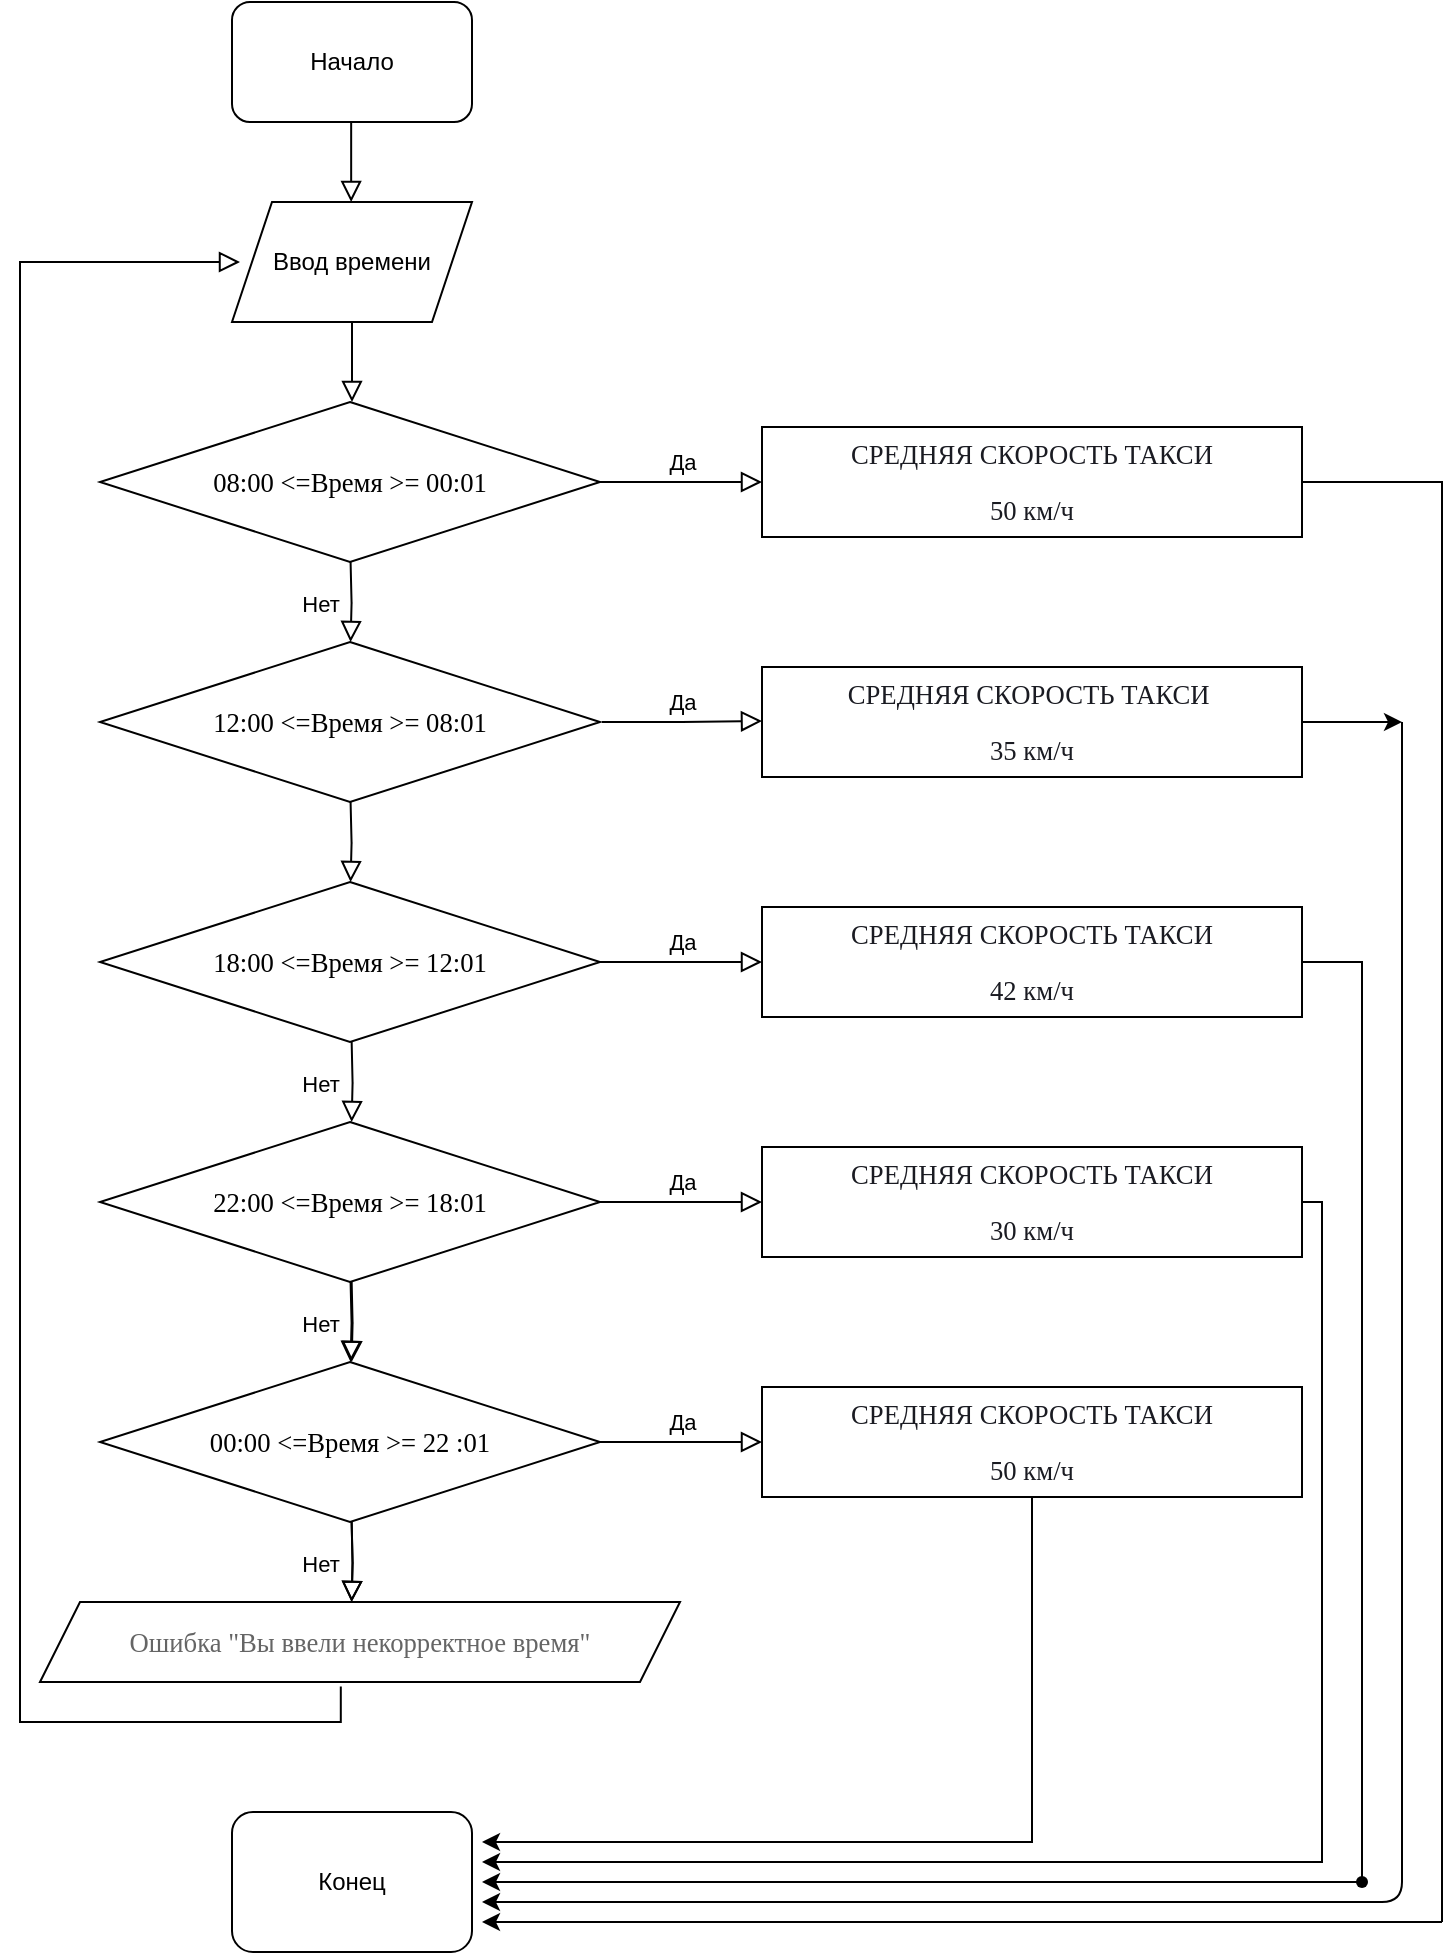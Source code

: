 <mxfile version="14.8.4" type="google"><diagram id="C5RBs43oDa-KdzZeNtuy" name="Page-1"><mxGraphModel dx="2012" dy="1804" grid="1" gridSize="10" guides="1" tooltips="1" connect="1" arrows="1" fold="1" page="1" pageScale="1" pageWidth="827" pageHeight="1169" math="0" shadow="0"><root><mxCell id="WIyWlLk6GJQsqaUBKTNV-0"/><mxCell id="WIyWlLk6GJQsqaUBKTNV-1" parent="WIyWlLk6GJQsqaUBKTNV-0"/><mxCell id="WIyWlLk6GJQsqaUBKTNV-2" value="" style="rounded=0;html=1;jettySize=auto;orthogonalLoop=1;fontSize=11;endArrow=block;endFill=0;endSize=8;strokeWidth=1;shadow=0;labelBackgroundColor=none;edgeStyle=orthogonalEdgeStyle;entryX=0.5;entryY=0;entryDx=0;entryDy=0;" parent="WIyWlLk6GJQsqaUBKTNV-1" source="CdysnhXKH3ZzlmwnbnDo-0" edge="1"><mxGeometry relative="1" as="geometry"><mxPoint x="295" y="60" as="sourcePoint"/><mxPoint x="166" y="180" as="targetPoint"/><Array as="points"><mxPoint x="166" y="150"/><mxPoint x="166" y="150"/></Array></mxGeometry></mxCell><mxCell id="WIyWlLk6GJQsqaUBKTNV-5" value="Да" style="edgeStyle=orthogonalEdgeStyle;rounded=0;html=1;jettySize=auto;orthogonalLoop=1;fontSize=11;endArrow=block;endFill=0;endSize=8;strokeWidth=1;shadow=0;labelBackgroundColor=none;" parent="WIyWlLk6GJQsqaUBKTNV-1" target="WIyWlLk6GJQsqaUBKTNV-7" edge="1"><mxGeometry x="0.333" y="10" relative="1" as="geometry"><mxPoint as="offset"/><mxPoint x="251" y="220" as="sourcePoint"/><Array as="points"><mxPoint x="331" y="220"/><mxPoint x="331" y="220"/></Array></mxGeometry></mxCell><mxCell id="CdysnhXKH3ZzlmwnbnDo-57" value="" style="edgeStyle=orthogonalEdgeStyle;rounded=0;orthogonalLoop=1;jettySize=auto;html=1;endArrow=none;endFill=0;" parent="WIyWlLk6GJQsqaUBKTNV-1" source="WIyWlLk6GJQsqaUBKTNV-7" edge="1"><mxGeometry relative="1" as="geometry"><mxPoint x="711" y="940" as="targetPoint"/><Array as="points"><mxPoint x="711" y="220"/><mxPoint x="711" y="940"/></Array></mxGeometry></mxCell><mxCell id="WIyWlLk6GJQsqaUBKTNV-7" value="&lt;p&gt;&lt;span style=&quot;color: rgb(26 , 27 , 34) ; font-family: &amp;#34;noto_regular&amp;#34; ; font-size: 10pt&quot;&gt;СРЕДНЯЯ СКОРОСТЬ ТАКСИ&lt;/span&gt;&lt;br&gt;&lt;/p&gt;&lt;p&gt;&lt;span style=&quot;font-family: &amp;#34;noto_regular&amp;#34; ; color: rgb(26 , 27 , 34) ; font-size: 10pt&quot;&gt;50 км/ч&lt;/span&gt;&lt;/p&gt;" style="rounded=0;whiteSpace=wrap;html=1;fontSize=12;glass=0;strokeWidth=1;shadow=0;" parent="WIyWlLk6GJQsqaUBKTNV-1" vertex="1"><mxGeometry x="371" y="192.5" width="270" height="55" as="geometry"/></mxCell><mxCell id="CdysnhXKH3ZzlmwnbnDo-0" value="Ввод времени" style="shape=parallelogram;perimeter=parallelogramPerimeter;whiteSpace=wrap;html=1;fixedSize=1;rounded=0;glass=0;" parent="WIyWlLk6GJQsqaUBKTNV-1" vertex="1"><mxGeometry x="106" y="80" width="120" height="60" as="geometry"/></mxCell><mxCell id="CdysnhXKH3ZzlmwnbnDo-1" value="&lt;p&gt;&lt;span style=&quot;font-family: &amp;#34;lt_regular&amp;#34; ; font-size: 10pt&quot;&gt;08:00&amp;nbsp;&lt;/span&gt;&lt;span style=&quot;font-family: &amp;#34;lt_regular&amp;#34; ; font-size: 10pt&quot;&gt;&amp;lt;=Время &amp;gt;= 00:01&lt;/span&gt;&lt;/p&gt;" style="rhombus;whiteSpace=wrap;html=1;rounded=0;glass=0;" parent="WIyWlLk6GJQsqaUBKTNV-1" vertex="1"><mxGeometry x="40" y="180" width="250" height="80" as="geometry"/></mxCell><mxCell id="CdysnhXKH3ZzlmwnbnDo-6" value="Нет" style="rounded=0;html=1;jettySize=auto;orthogonalLoop=1;fontSize=11;endArrow=block;endFill=0;endSize=8;strokeWidth=1;shadow=0;labelBackgroundColor=none;edgeStyle=orthogonalEdgeStyle;" parent="WIyWlLk6GJQsqaUBKTNV-1" edge="1"><mxGeometry y="16" relative="1" as="geometry"><mxPoint x="165.29" y="260" as="sourcePoint"/><mxPoint x="165.29" y="300" as="targetPoint"/><mxPoint as="offset"/></mxGeometry></mxCell><mxCell id="CdysnhXKH3ZzlmwnbnDo-8" value="&lt;p&gt;&lt;span style=&quot;color: rgb(26 , 27 , 34) ; font-family: &amp;#34;noto_regular&amp;#34; ; font-size: 10pt&quot;&gt;СРЕДНЯЯ СКОРОСТЬ ТАКСИ&amp;nbsp;&lt;/span&gt;&lt;/p&gt;&lt;p&gt;&lt;span style=&quot;color: rgb(26 , 27 , 34) ; font-family: &amp;#34;noto_regular&amp;#34; ; font-size: 10pt&quot;&gt;35 км/ч&lt;/span&gt;&lt;/p&gt;" style="rounded=0;whiteSpace=wrap;html=1;fontSize=12;glass=0;strokeWidth=1;shadow=0;" parent="WIyWlLk6GJQsqaUBKTNV-1" vertex="1"><mxGeometry x="371" y="312.5" width="270" height="55" as="geometry"/></mxCell><mxCell id="CdysnhXKH3ZzlmwnbnDo-9" value="&lt;span style=&quot;font-family: &amp;#34;lt_regular&amp;#34; ; font-size: 10pt&quot;&gt;12:00&amp;nbsp;&lt;/span&gt;&lt;span style=&quot;font-family: &amp;#34;lt_regular&amp;#34; ; font-size: 10pt&quot;&gt;&amp;lt;=Время &amp;gt;= 08:01&lt;/span&gt;" style="rhombus;whiteSpace=wrap;html=1;rounded=0;glass=0;" parent="WIyWlLk6GJQsqaUBKTNV-1" vertex="1"><mxGeometry x="40" y="300" width="250" height="80" as="geometry"/></mxCell><mxCell id="CdysnhXKH3ZzlmwnbnDo-11" value="" style="rounded=0;html=1;jettySize=auto;orthogonalLoop=1;fontSize=11;endArrow=block;endFill=0;endSize=8;strokeWidth=1;shadow=0;labelBackgroundColor=none;edgeStyle=orthogonalEdgeStyle;" parent="WIyWlLk6GJQsqaUBKTNV-1" edge="1"><mxGeometry relative="1" as="geometry"><mxPoint x="165.29" y="380" as="sourcePoint"/><mxPoint x="165.29" y="420" as="targetPoint"/></mxGeometry></mxCell><mxCell id="CdysnhXKH3ZzlmwnbnDo-12" value="Да" style="edgeStyle=orthogonalEdgeStyle;rounded=0;html=1;jettySize=auto;orthogonalLoop=1;fontSize=11;endArrow=block;endFill=0;endSize=8;strokeWidth=1;shadow=0;labelBackgroundColor=none;" parent="WIyWlLk6GJQsqaUBKTNV-1" target="CdysnhXKH3ZzlmwnbnDo-13" edge="1"><mxGeometry x="0.333" y="10" relative="1" as="geometry"><mxPoint as="offset"/><mxPoint x="251.0" y="460" as="sourcePoint"/><Array as="points"><mxPoint x="331" y="460"/><mxPoint x="331" y="460"/></Array></mxGeometry></mxCell><mxCell id="CdysnhXKH3ZzlmwnbnDo-47" value="" style="edgeStyle=orthogonalEdgeStyle;rounded=0;orthogonalLoop=1;jettySize=auto;html=1;endArrow=none;endFill=0;" parent="WIyWlLk6GJQsqaUBKTNV-1" source="CdysnhXKH3ZzlmwnbnDo-13" target="CdysnhXKH3ZzlmwnbnDo-46" edge="1"><mxGeometry relative="1" as="geometry"/></mxCell><mxCell id="CdysnhXKH3ZzlmwnbnDo-13" value="&lt;p&gt;&lt;span style=&quot;color: rgb(26 , 27 , 34) ; font-family: &amp;#34;noto_regular&amp;#34; ; font-size: 10pt&quot;&gt;СРЕДНЯЯ СКОРОСТЬ ТАКСИ&lt;/span&gt;&lt;br&gt;&lt;/p&gt;&lt;p&gt;&lt;span style=&quot;font-family: &amp;#34;noto_regular&amp;#34; ; color: rgb(26 , 27 , 34) ; font-size: 10pt&quot;&gt;42 км/ч&lt;/span&gt;&lt;/p&gt;" style="rounded=0;whiteSpace=wrap;html=1;fontSize=12;glass=0;strokeWidth=1;shadow=0;" parent="WIyWlLk6GJQsqaUBKTNV-1" vertex="1"><mxGeometry x="371" y="432.5" width="270" height="55" as="geometry"/></mxCell><mxCell id="CdysnhXKH3ZzlmwnbnDo-14" value="&lt;span style=&quot;font-family: &amp;#34;lt_regular&amp;#34; ; font-size: 10pt&quot;&gt;18:00&amp;nbsp;&lt;/span&gt;&lt;span style=&quot;font-family: &amp;#34;lt_regular&amp;#34; ; font-size: 10pt&quot;&gt;&amp;lt;=Время &amp;gt;= 12:01&lt;/span&gt;" style="rhombus;whiteSpace=wrap;html=1;rounded=0;glass=0;" parent="WIyWlLk6GJQsqaUBKTNV-1" vertex="1"><mxGeometry x="40" y="420" width="250" height="80" as="geometry"/></mxCell><mxCell id="CdysnhXKH3ZzlmwnbnDo-16" value="Да" style="edgeStyle=orthogonalEdgeStyle;rounded=0;html=1;jettySize=auto;orthogonalLoop=1;fontSize=11;endArrow=block;endFill=0;endSize=8;strokeWidth=1;shadow=0;labelBackgroundColor=none;" parent="WIyWlLk6GJQsqaUBKTNV-1" target="CdysnhXKH3ZzlmwnbnDo-17" edge="1"><mxGeometry x="0.333" y="10" relative="1" as="geometry"><mxPoint as="offset"/><mxPoint x="251.0" y="580" as="sourcePoint"/><Array as="points"><mxPoint x="331" y="580"/><mxPoint x="331" y="580"/></Array></mxGeometry></mxCell><mxCell id="CdysnhXKH3ZzlmwnbnDo-43" value="" style="edgeStyle=orthogonalEdgeStyle;rounded=0;orthogonalLoop=1;jettySize=auto;html=1;" parent="WIyWlLk6GJQsqaUBKTNV-1" source="CdysnhXKH3ZzlmwnbnDo-17" edge="1"><mxGeometry relative="1" as="geometry"><mxPoint x="231" y="910" as="targetPoint"/><Array as="points"><mxPoint x="651" y="580"/><mxPoint x="651" y="910"/></Array></mxGeometry></mxCell><mxCell id="CdysnhXKH3ZzlmwnbnDo-17" value="&lt;p&gt;&lt;span style=&quot;color: rgb(26 , 27 , 34) ; font-family: &amp;#34;noto_regular&amp;#34; ; font-size: 10pt&quot;&gt;СРЕДНЯЯ СКОРОСТЬ ТАКСИ&lt;/span&gt;&lt;br&gt;&lt;/p&gt;&lt;p&gt;&lt;span style=&quot;font-family: &amp;#34;noto_regular&amp;#34; ; color: rgb(26 , 27 , 34) ; font-size: 10pt&quot;&gt;30 км/ч&lt;/span&gt;&lt;/p&gt;" style="rounded=0;whiteSpace=wrap;html=1;fontSize=12;glass=0;strokeWidth=1;shadow=0;" parent="WIyWlLk6GJQsqaUBKTNV-1" vertex="1"><mxGeometry x="371" y="552.5" width="270" height="55" as="geometry"/></mxCell><mxCell id="CdysnhXKH3ZzlmwnbnDo-18" value="&lt;span style=&quot;font-family: &amp;#34;lt_regular&amp;#34; ; font-size: 10pt&quot;&gt;22:00&amp;nbsp;&lt;/span&gt;&lt;span style=&quot;font-family: &amp;#34;lt_regular&amp;#34; ; font-size: 10pt&quot;&gt;&amp;lt;=Время &amp;gt;= 18:01&lt;/span&gt;" style="rhombus;whiteSpace=wrap;html=1;rounded=0;glass=0;" parent="WIyWlLk6GJQsqaUBKTNV-1" vertex="1"><mxGeometry x="40" y="540" width="250" height="80" as="geometry"/></mxCell><mxCell id="CdysnhXKH3ZzlmwnbnDo-19" value="" style="rounded=0;html=1;jettySize=auto;orthogonalLoop=1;fontSize=11;endArrow=block;endFill=0;endSize=8;strokeWidth=1;shadow=0;labelBackgroundColor=none;edgeStyle=orthogonalEdgeStyle;" parent="WIyWlLk6GJQsqaUBKTNV-1" edge="1"><mxGeometry relative="1" as="geometry"><mxPoint x="165.29" y="620" as="sourcePoint"/><mxPoint x="165.29" y="660" as="targetPoint"/></mxGeometry></mxCell><mxCell id="CdysnhXKH3ZzlmwnbnDo-20" value="Да" style="edgeStyle=orthogonalEdgeStyle;rounded=0;html=1;jettySize=auto;orthogonalLoop=1;fontSize=11;endArrow=block;endFill=0;endSize=8;strokeWidth=1;shadow=0;labelBackgroundColor=none;" parent="WIyWlLk6GJQsqaUBKTNV-1" target="CdysnhXKH3ZzlmwnbnDo-21" edge="1"><mxGeometry x="0.333" y="10" relative="1" as="geometry"><mxPoint as="offset"/><mxPoint x="251.0" y="700" as="sourcePoint"/><Array as="points"><mxPoint x="331" y="700"/><mxPoint x="331" y="700"/></Array></mxGeometry></mxCell><mxCell id="CdysnhXKH3ZzlmwnbnDo-41" value="" style="edgeStyle=orthogonalEdgeStyle;rounded=0;orthogonalLoop=1;jettySize=auto;html=1;" parent="WIyWlLk6GJQsqaUBKTNV-1" source="CdysnhXKH3ZzlmwnbnDo-21" edge="1"><mxGeometry relative="1" as="geometry"><mxPoint x="231" y="900" as="targetPoint"/><Array as="points"><mxPoint x="506" y="900"/></Array></mxGeometry></mxCell><mxCell id="CdysnhXKH3ZzlmwnbnDo-21" value="&lt;p&gt;&lt;span style=&quot;color: rgb(26 , 27 , 34) ; font-family: &amp;#34;noto_regular&amp;#34; ; font-size: 10pt&quot;&gt;СРЕДНЯЯ СКОРОСТЬ ТАКСИ&lt;/span&gt;&lt;br&gt;&lt;/p&gt;&lt;p&gt;&lt;span style=&quot;font-family: &amp;#34;noto_regular&amp;#34; ; color: rgb(26 , 27 , 34) ; font-size: 10pt&quot;&gt;50 км/ч&lt;/span&gt;&lt;/p&gt;" style="rounded=0;whiteSpace=wrap;html=1;fontSize=12;glass=0;strokeWidth=1;shadow=0;" parent="WIyWlLk6GJQsqaUBKTNV-1" vertex="1"><mxGeometry x="371" y="672.5" width="270" height="55" as="geometry"/></mxCell><mxCell id="CdysnhXKH3ZzlmwnbnDo-22" value="&lt;span style=&quot;font-family: &amp;#34;lt_regular&amp;#34; ; font-size: 10pt&quot;&gt;00:00&amp;nbsp;&lt;/span&gt;&lt;span style=&quot;font-family: &amp;#34;lt_regular&amp;#34; ; font-size: 10pt&quot;&gt;&amp;lt;=Время &amp;gt;= 22 :01&lt;/span&gt;" style="rhombus;whiteSpace=wrap;html=1;rounded=0;glass=0;" parent="WIyWlLk6GJQsqaUBKTNV-1" vertex="1"><mxGeometry x="40" y="660" width="250" height="80" as="geometry"/></mxCell><mxCell id="CdysnhXKH3ZzlmwnbnDo-24" value="&lt;font color=&quot;#656565&quot; face=&quot;noto_regular&quot;&gt;&lt;span style=&quot;font-size: 13.333px&quot;&gt;Ошибка &quot;Вы ввели некорректное время&quot;&lt;/span&gt;&lt;/font&gt;" style="shape=parallelogram;perimeter=parallelogramPerimeter;whiteSpace=wrap;html=1;fixedSize=1;rounded=0;glass=0;" parent="WIyWlLk6GJQsqaUBKTNV-1" vertex="1"><mxGeometry x="10" y="780" width="320" height="40" as="geometry"/></mxCell><mxCell id="CdysnhXKH3ZzlmwnbnDo-25" value="Конец" style="rounded=1;whiteSpace=wrap;html=1;glass=0;" parent="WIyWlLk6GJQsqaUBKTNV-1" vertex="1"><mxGeometry x="106" y="885" width="120" height="70" as="geometry"/></mxCell><mxCell id="CdysnhXKH3ZzlmwnbnDo-26" value="Начало" style="rounded=1;whiteSpace=wrap;html=1;glass=0;" parent="WIyWlLk6GJQsqaUBKTNV-1" vertex="1"><mxGeometry x="106" y="-20" width="120" height="60" as="geometry"/></mxCell><mxCell id="CdysnhXKH3ZzlmwnbnDo-27" value="" style="rounded=0;html=1;jettySize=auto;orthogonalLoop=1;fontSize=11;endArrow=block;endFill=0;endSize=8;strokeWidth=1;shadow=0;labelBackgroundColor=none;edgeStyle=orthogonalEdgeStyle;entryX=0.5;entryY=0;entryDx=0;entryDy=0;" parent="WIyWlLk6GJQsqaUBKTNV-1" edge="1"><mxGeometry relative="1" as="geometry"><mxPoint x="165.58" y="40" as="sourcePoint"/><mxPoint x="165.58" y="80" as="targetPoint"/><Array as="points"><mxPoint x="165.58" y="40"/></Array></mxGeometry></mxCell><mxCell id="CdysnhXKH3ZzlmwnbnDo-28" value="Да" style="edgeStyle=orthogonalEdgeStyle;rounded=0;html=1;jettySize=auto;orthogonalLoop=1;fontSize=11;endArrow=block;endFill=0;endSize=8;strokeWidth=1;shadow=0;labelBackgroundColor=none;" parent="WIyWlLk6GJQsqaUBKTNV-1" edge="1"><mxGeometry y="10" relative="1" as="geometry"><mxPoint as="offset"/><mxPoint x="291" y="340" as="sourcePoint"/><Array as="points"><mxPoint x="331" y="339.5"/><mxPoint x="331" y="339.5"/></Array><mxPoint x="371" y="339.5" as="targetPoint"/></mxGeometry></mxCell><mxCell id="CdysnhXKH3ZzlmwnbnDo-30" value="" style="rounded=0;html=1;jettySize=auto;orthogonalLoop=1;fontSize=11;endArrow=block;endFill=0;endSize=8;strokeWidth=1;shadow=0;labelBackgroundColor=none;edgeStyle=orthogonalEdgeStyle;" parent="WIyWlLk6GJQsqaUBKTNV-1" edge="1"><mxGeometry relative="1" as="geometry"><mxPoint x="165.8" y="740" as="sourcePoint"/><mxPoint x="165.8" y="780" as="targetPoint"/></mxGeometry></mxCell><mxCell id="CdysnhXKH3ZzlmwnbnDo-35" value="Нет" style="rounded=0;html=1;jettySize=auto;orthogonalLoop=1;fontSize=11;endArrow=block;endFill=0;endSize=8;strokeWidth=1;shadow=0;labelBackgroundColor=none;edgeStyle=orthogonalEdgeStyle;" parent="WIyWlLk6GJQsqaUBKTNV-1" edge="1"><mxGeometry y="16" relative="1" as="geometry"><mxPoint x="165.83" y="500" as="sourcePoint"/><mxPoint x="165.83" y="540" as="targetPoint"/><mxPoint as="offset"/></mxGeometry></mxCell><mxCell id="CdysnhXKH3ZzlmwnbnDo-37" value="Нет" style="rounded=0;html=1;jettySize=auto;orthogonalLoop=1;fontSize=11;endArrow=block;endFill=0;endSize=8;strokeWidth=1;shadow=0;labelBackgroundColor=none;edgeStyle=orthogonalEdgeStyle;" parent="WIyWlLk6GJQsqaUBKTNV-1" edge="1"><mxGeometry y="16" relative="1" as="geometry"><mxPoint x="165.83" y="620" as="sourcePoint"/><mxPoint x="165.83" y="660" as="targetPoint"/><mxPoint as="offset"/></mxGeometry></mxCell><mxCell id="CdysnhXKH3ZzlmwnbnDo-38" value="Нет" style="rounded=0;html=1;jettySize=auto;orthogonalLoop=1;fontSize=11;endArrow=block;endFill=0;endSize=8;strokeWidth=1;shadow=0;labelBackgroundColor=none;edgeStyle=orthogonalEdgeStyle;" parent="WIyWlLk6GJQsqaUBKTNV-1" edge="1"><mxGeometry y="16" relative="1" as="geometry"><mxPoint x="165.83" y="740" as="sourcePoint"/><mxPoint x="165.83" y="780" as="targetPoint"/><mxPoint as="offset"/></mxGeometry></mxCell><mxCell id="CdysnhXKH3ZzlmwnbnDo-46" value="" style="shape=waypoint;size=6;pointerEvents=1;points=[];fillColor=#ffffff;resizable=0;rotatable=0;perimeter=centerPerimeter;snapToPoint=1;rounded=0;shadow=0;strokeWidth=1;glass=0;" parent="WIyWlLk6GJQsqaUBKTNV-1" vertex="1"><mxGeometry x="651" y="900" width="40" height="40" as="geometry"/></mxCell><mxCell id="CdysnhXKH3ZzlmwnbnDo-53" value="" style="endArrow=classic;html=1;" parent="WIyWlLk6GJQsqaUBKTNV-1" source="CdysnhXKH3ZzlmwnbnDo-46" edge="1"><mxGeometry width="50" height="50" relative="1" as="geometry"><mxPoint x="351" y="1070" as="sourcePoint"/><mxPoint x="231" y="920" as="targetPoint"/></mxGeometry></mxCell><mxCell id="CdysnhXKH3ZzlmwnbnDo-54" value="" style="endArrow=classic;html=1;" parent="WIyWlLk6GJQsqaUBKTNV-1" edge="1"><mxGeometry width="50" height="50" relative="1" as="geometry"><mxPoint x="641" y="340" as="sourcePoint"/><mxPoint x="691" y="340" as="targetPoint"/></mxGeometry></mxCell><mxCell id="CdysnhXKH3ZzlmwnbnDo-55" value="" style="endArrow=classic;html=1;" parent="WIyWlLk6GJQsqaUBKTNV-1" edge="1"><mxGeometry width="50" height="50" relative="1" as="geometry"><mxPoint x="691" y="340" as="sourcePoint"/><mxPoint x="231" y="930" as="targetPoint"/><Array as="points"><mxPoint x="691" y="930"/></Array></mxGeometry></mxCell><mxCell id="CdysnhXKH3ZzlmwnbnDo-59" value="" style="edgeStyle=orthogonalEdgeStyle;rounded=0;orthogonalLoop=1;jettySize=auto;html=1;endArrow=none;endFill=0;" parent="WIyWlLk6GJQsqaUBKTNV-1" edge="1"><mxGeometry relative="1" as="geometry"><mxPoint x="711" y="940" as="sourcePoint"/><mxPoint x="331" y="940" as="targetPoint"/><Array as="points"><mxPoint x="331" y="940"/></Array></mxGeometry></mxCell><mxCell id="CdysnhXKH3ZzlmwnbnDo-60" value="" style="endArrow=classic;html=1;" parent="WIyWlLk6GJQsqaUBKTNV-1" edge="1"><mxGeometry width="50" height="50" relative="1" as="geometry"><mxPoint x="401" y="940" as="sourcePoint"/><mxPoint x="231" y="940" as="targetPoint"/></mxGeometry></mxCell><mxCell id="9qSaIsY6IMQLoDq9BG7K-11" value="" style="rounded=0;html=1;jettySize=auto;orthogonalLoop=1;fontSize=11;endArrow=block;endFill=0;endSize=8;strokeWidth=1;shadow=0;labelBackgroundColor=none;edgeStyle=orthogonalEdgeStyle;entryX=0.475;entryY=0.65;entryDx=0;entryDy=0;entryPerimeter=0;exitX=0.47;exitY=1.056;exitDx=0;exitDy=0;exitPerimeter=0;" edge="1" parent="WIyWlLk6GJQsqaUBKTNV-1" source="CdysnhXKH3ZzlmwnbnDo-24"><mxGeometry relative="1" as="geometry"><mxPoint x="130" y="760" as="sourcePoint"/><mxPoint x="110" y="110" as="targetPoint"/><Array as="points"><mxPoint x="160" y="840"/><mxPoint y="840"/><mxPoint y="110"/></Array></mxGeometry></mxCell></root></mxGraphModel></diagram></mxfile>